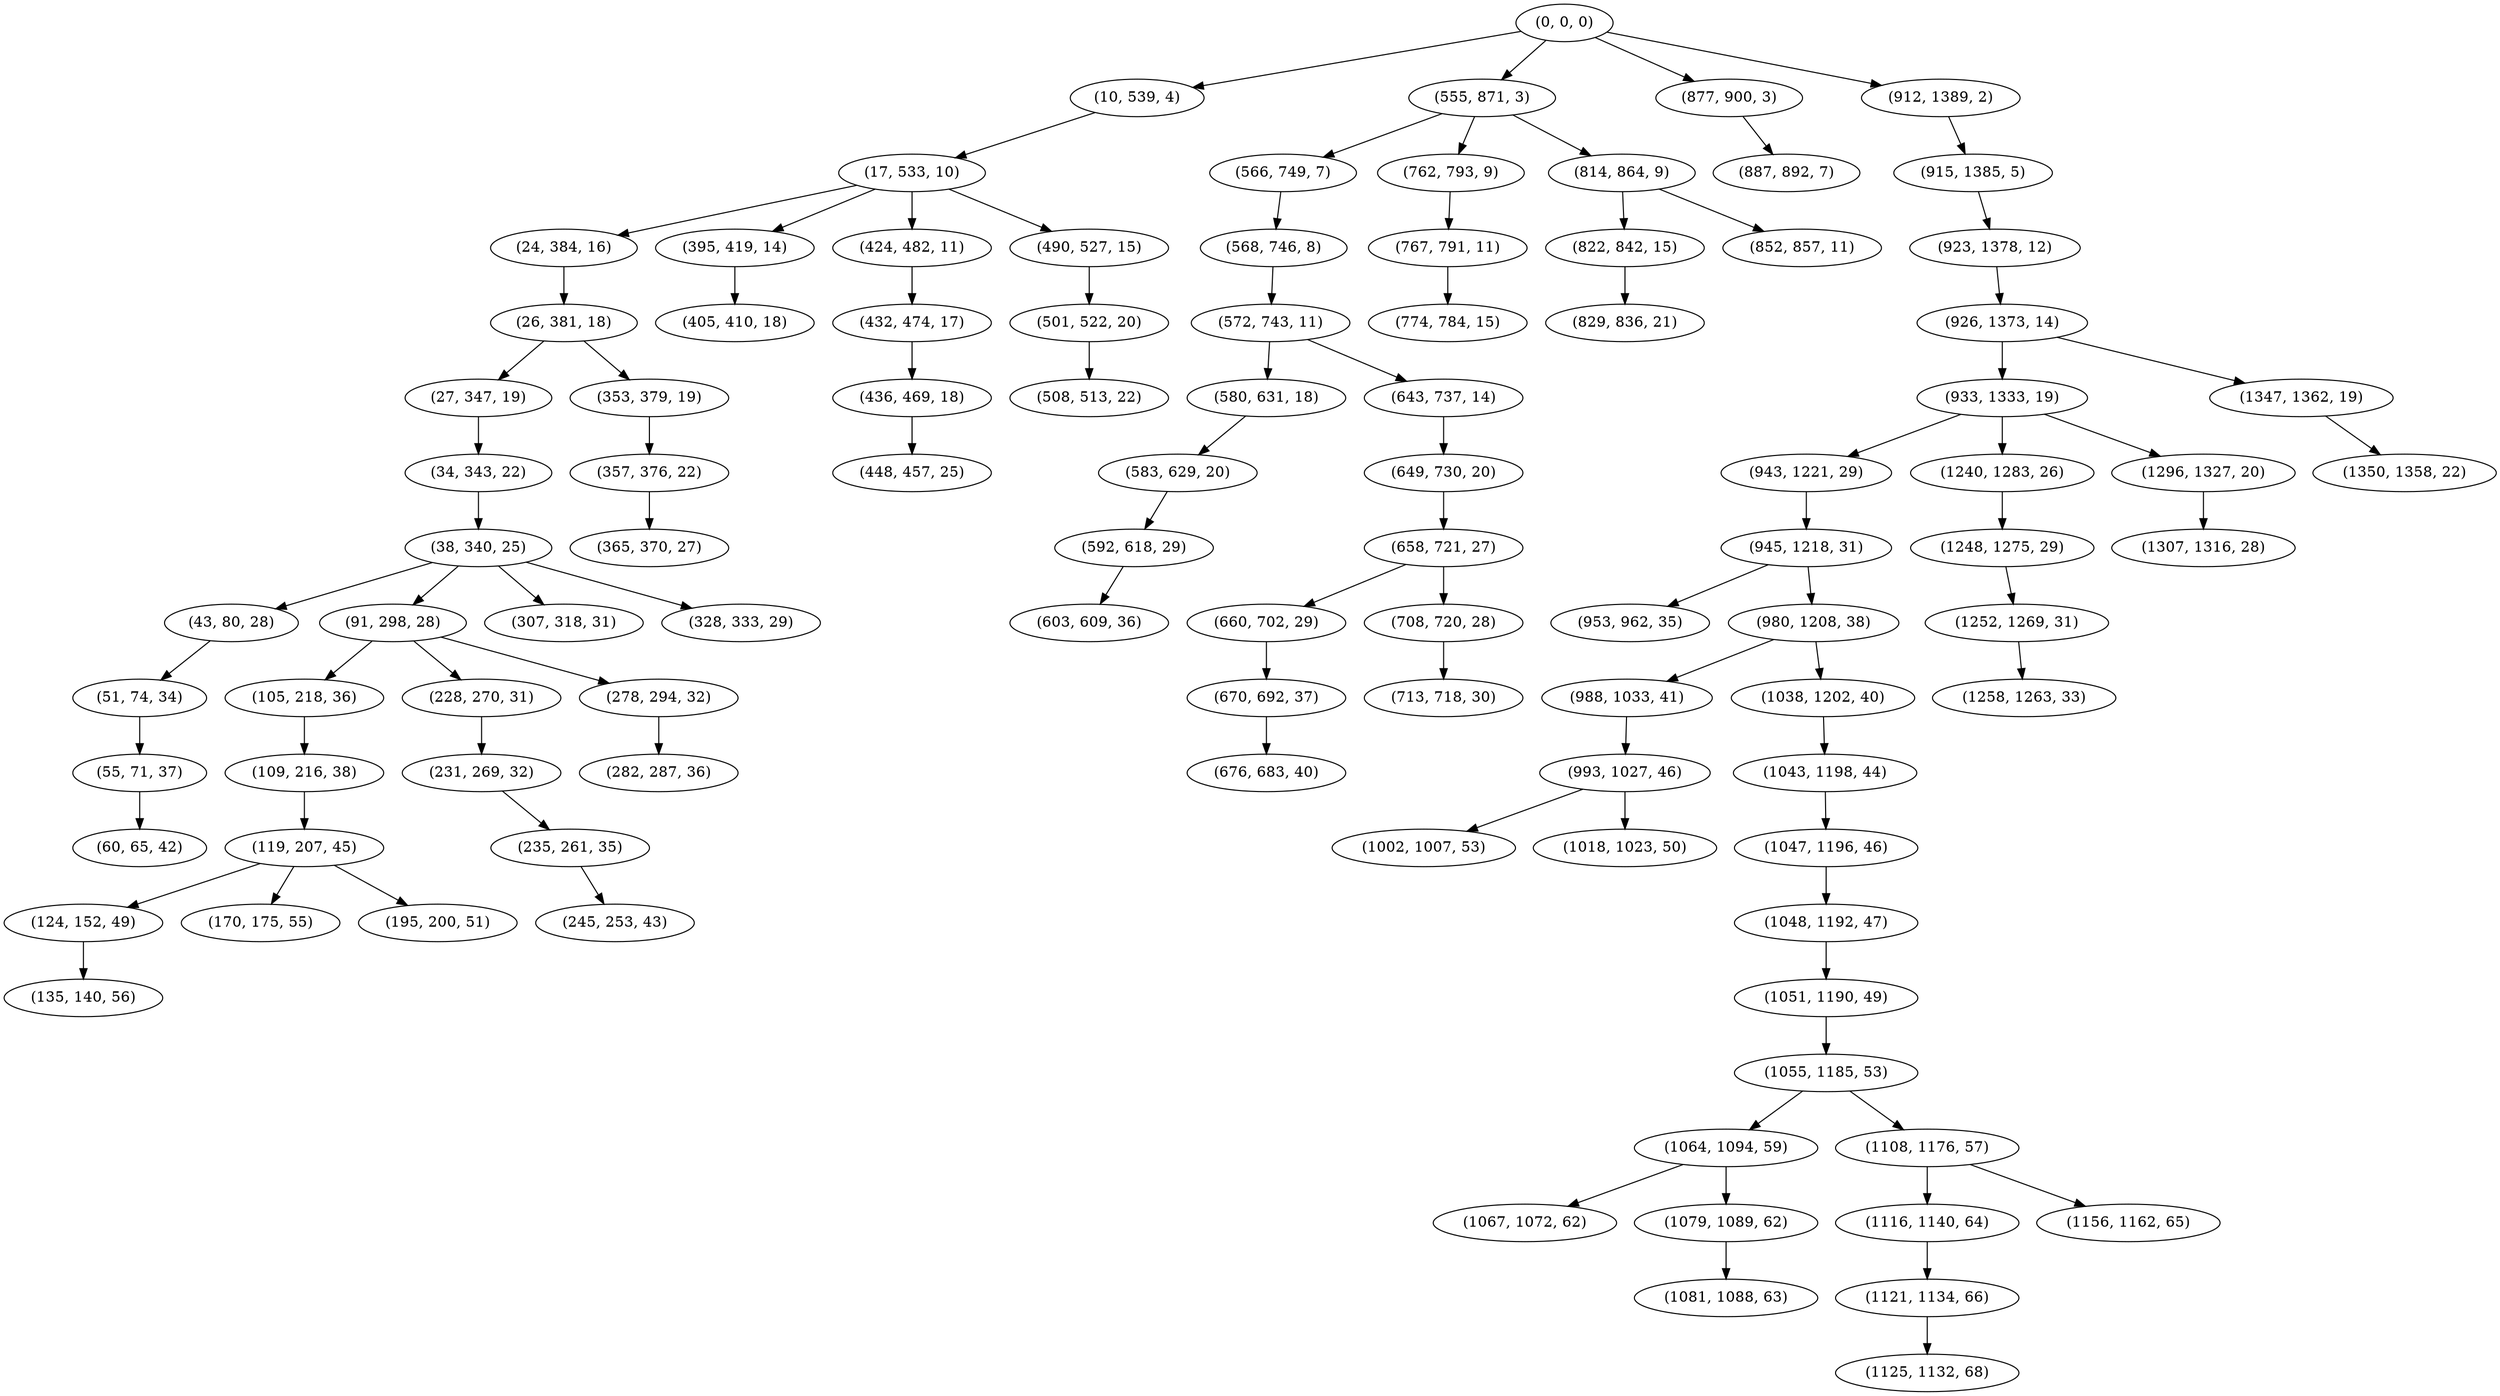 digraph tree {
    "(0, 0, 0)";
    "(10, 539, 4)";
    "(17, 533, 10)";
    "(24, 384, 16)";
    "(26, 381, 18)";
    "(27, 347, 19)";
    "(34, 343, 22)";
    "(38, 340, 25)";
    "(43, 80, 28)";
    "(51, 74, 34)";
    "(55, 71, 37)";
    "(60, 65, 42)";
    "(91, 298, 28)";
    "(105, 218, 36)";
    "(109, 216, 38)";
    "(119, 207, 45)";
    "(124, 152, 49)";
    "(135, 140, 56)";
    "(170, 175, 55)";
    "(195, 200, 51)";
    "(228, 270, 31)";
    "(231, 269, 32)";
    "(235, 261, 35)";
    "(245, 253, 43)";
    "(278, 294, 32)";
    "(282, 287, 36)";
    "(307, 318, 31)";
    "(328, 333, 29)";
    "(353, 379, 19)";
    "(357, 376, 22)";
    "(365, 370, 27)";
    "(395, 419, 14)";
    "(405, 410, 18)";
    "(424, 482, 11)";
    "(432, 474, 17)";
    "(436, 469, 18)";
    "(448, 457, 25)";
    "(490, 527, 15)";
    "(501, 522, 20)";
    "(508, 513, 22)";
    "(555, 871, 3)";
    "(566, 749, 7)";
    "(568, 746, 8)";
    "(572, 743, 11)";
    "(580, 631, 18)";
    "(583, 629, 20)";
    "(592, 618, 29)";
    "(603, 609, 36)";
    "(643, 737, 14)";
    "(649, 730, 20)";
    "(658, 721, 27)";
    "(660, 702, 29)";
    "(670, 692, 37)";
    "(676, 683, 40)";
    "(708, 720, 28)";
    "(713, 718, 30)";
    "(762, 793, 9)";
    "(767, 791, 11)";
    "(774, 784, 15)";
    "(814, 864, 9)";
    "(822, 842, 15)";
    "(829, 836, 21)";
    "(852, 857, 11)";
    "(877, 900, 3)";
    "(887, 892, 7)";
    "(912, 1389, 2)";
    "(915, 1385, 5)";
    "(923, 1378, 12)";
    "(926, 1373, 14)";
    "(933, 1333, 19)";
    "(943, 1221, 29)";
    "(945, 1218, 31)";
    "(953, 962, 35)";
    "(980, 1208, 38)";
    "(988, 1033, 41)";
    "(993, 1027, 46)";
    "(1002, 1007, 53)";
    "(1018, 1023, 50)";
    "(1038, 1202, 40)";
    "(1043, 1198, 44)";
    "(1047, 1196, 46)";
    "(1048, 1192, 47)";
    "(1051, 1190, 49)";
    "(1055, 1185, 53)";
    "(1064, 1094, 59)";
    "(1067, 1072, 62)";
    "(1079, 1089, 62)";
    "(1081, 1088, 63)";
    "(1108, 1176, 57)";
    "(1116, 1140, 64)";
    "(1121, 1134, 66)";
    "(1125, 1132, 68)";
    "(1156, 1162, 65)";
    "(1240, 1283, 26)";
    "(1248, 1275, 29)";
    "(1252, 1269, 31)";
    "(1258, 1263, 33)";
    "(1296, 1327, 20)";
    "(1307, 1316, 28)";
    "(1347, 1362, 19)";
    "(1350, 1358, 22)";
    "(0, 0, 0)" -> "(10, 539, 4)";
    "(0, 0, 0)" -> "(555, 871, 3)";
    "(0, 0, 0)" -> "(877, 900, 3)";
    "(0, 0, 0)" -> "(912, 1389, 2)";
    "(10, 539, 4)" -> "(17, 533, 10)";
    "(17, 533, 10)" -> "(24, 384, 16)";
    "(17, 533, 10)" -> "(395, 419, 14)";
    "(17, 533, 10)" -> "(424, 482, 11)";
    "(17, 533, 10)" -> "(490, 527, 15)";
    "(24, 384, 16)" -> "(26, 381, 18)";
    "(26, 381, 18)" -> "(27, 347, 19)";
    "(26, 381, 18)" -> "(353, 379, 19)";
    "(27, 347, 19)" -> "(34, 343, 22)";
    "(34, 343, 22)" -> "(38, 340, 25)";
    "(38, 340, 25)" -> "(43, 80, 28)";
    "(38, 340, 25)" -> "(91, 298, 28)";
    "(38, 340, 25)" -> "(307, 318, 31)";
    "(38, 340, 25)" -> "(328, 333, 29)";
    "(43, 80, 28)" -> "(51, 74, 34)";
    "(51, 74, 34)" -> "(55, 71, 37)";
    "(55, 71, 37)" -> "(60, 65, 42)";
    "(91, 298, 28)" -> "(105, 218, 36)";
    "(91, 298, 28)" -> "(228, 270, 31)";
    "(91, 298, 28)" -> "(278, 294, 32)";
    "(105, 218, 36)" -> "(109, 216, 38)";
    "(109, 216, 38)" -> "(119, 207, 45)";
    "(119, 207, 45)" -> "(124, 152, 49)";
    "(119, 207, 45)" -> "(170, 175, 55)";
    "(119, 207, 45)" -> "(195, 200, 51)";
    "(124, 152, 49)" -> "(135, 140, 56)";
    "(228, 270, 31)" -> "(231, 269, 32)";
    "(231, 269, 32)" -> "(235, 261, 35)";
    "(235, 261, 35)" -> "(245, 253, 43)";
    "(278, 294, 32)" -> "(282, 287, 36)";
    "(353, 379, 19)" -> "(357, 376, 22)";
    "(357, 376, 22)" -> "(365, 370, 27)";
    "(395, 419, 14)" -> "(405, 410, 18)";
    "(424, 482, 11)" -> "(432, 474, 17)";
    "(432, 474, 17)" -> "(436, 469, 18)";
    "(436, 469, 18)" -> "(448, 457, 25)";
    "(490, 527, 15)" -> "(501, 522, 20)";
    "(501, 522, 20)" -> "(508, 513, 22)";
    "(555, 871, 3)" -> "(566, 749, 7)";
    "(555, 871, 3)" -> "(762, 793, 9)";
    "(555, 871, 3)" -> "(814, 864, 9)";
    "(566, 749, 7)" -> "(568, 746, 8)";
    "(568, 746, 8)" -> "(572, 743, 11)";
    "(572, 743, 11)" -> "(580, 631, 18)";
    "(572, 743, 11)" -> "(643, 737, 14)";
    "(580, 631, 18)" -> "(583, 629, 20)";
    "(583, 629, 20)" -> "(592, 618, 29)";
    "(592, 618, 29)" -> "(603, 609, 36)";
    "(643, 737, 14)" -> "(649, 730, 20)";
    "(649, 730, 20)" -> "(658, 721, 27)";
    "(658, 721, 27)" -> "(660, 702, 29)";
    "(658, 721, 27)" -> "(708, 720, 28)";
    "(660, 702, 29)" -> "(670, 692, 37)";
    "(670, 692, 37)" -> "(676, 683, 40)";
    "(708, 720, 28)" -> "(713, 718, 30)";
    "(762, 793, 9)" -> "(767, 791, 11)";
    "(767, 791, 11)" -> "(774, 784, 15)";
    "(814, 864, 9)" -> "(822, 842, 15)";
    "(814, 864, 9)" -> "(852, 857, 11)";
    "(822, 842, 15)" -> "(829, 836, 21)";
    "(877, 900, 3)" -> "(887, 892, 7)";
    "(912, 1389, 2)" -> "(915, 1385, 5)";
    "(915, 1385, 5)" -> "(923, 1378, 12)";
    "(923, 1378, 12)" -> "(926, 1373, 14)";
    "(926, 1373, 14)" -> "(933, 1333, 19)";
    "(926, 1373, 14)" -> "(1347, 1362, 19)";
    "(933, 1333, 19)" -> "(943, 1221, 29)";
    "(933, 1333, 19)" -> "(1240, 1283, 26)";
    "(933, 1333, 19)" -> "(1296, 1327, 20)";
    "(943, 1221, 29)" -> "(945, 1218, 31)";
    "(945, 1218, 31)" -> "(953, 962, 35)";
    "(945, 1218, 31)" -> "(980, 1208, 38)";
    "(980, 1208, 38)" -> "(988, 1033, 41)";
    "(980, 1208, 38)" -> "(1038, 1202, 40)";
    "(988, 1033, 41)" -> "(993, 1027, 46)";
    "(993, 1027, 46)" -> "(1002, 1007, 53)";
    "(993, 1027, 46)" -> "(1018, 1023, 50)";
    "(1038, 1202, 40)" -> "(1043, 1198, 44)";
    "(1043, 1198, 44)" -> "(1047, 1196, 46)";
    "(1047, 1196, 46)" -> "(1048, 1192, 47)";
    "(1048, 1192, 47)" -> "(1051, 1190, 49)";
    "(1051, 1190, 49)" -> "(1055, 1185, 53)";
    "(1055, 1185, 53)" -> "(1064, 1094, 59)";
    "(1055, 1185, 53)" -> "(1108, 1176, 57)";
    "(1064, 1094, 59)" -> "(1067, 1072, 62)";
    "(1064, 1094, 59)" -> "(1079, 1089, 62)";
    "(1079, 1089, 62)" -> "(1081, 1088, 63)";
    "(1108, 1176, 57)" -> "(1116, 1140, 64)";
    "(1108, 1176, 57)" -> "(1156, 1162, 65)";
    "(1116, 1140, 64)" -> "(1121, 1134, 66)";
    "(1121, 1134, 66)" -> "(1125, 1132, 68)";
    "(1240, 1283, 26)" -> "(1248, 1275, 29)";
    "(1248, 1275, 29)" -> "(1252, 1269, 31)";
    "(1252, 1269, 31)" -> "(1258, 1263, 33)";
    "(1296, 1327, 20)" -> "(1307, 1316, 28)";
    "(1347, 1362, 19)" -> "(1350, 1358, 22)";
}
